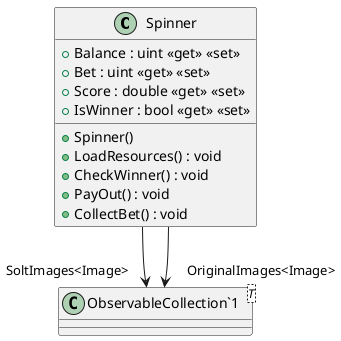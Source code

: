 @startuml
class Spinner {
    + Balance : uint <<get>> <<set>>
    + Bet : uint <<get>> <<set>>
    + Score : double <<get>> <<set>>
    + IsWinner : bool <<get>> <<set>>
    + Spinner()
    + LoadResources() : void
    + CheckWinner() : void
    + PayOut() : void
    + CollectBet() : void
}
class "ObservableCollection`1"<T> {
}
Spinner --> "SoltImages<Image>" "ObservableCollection`1"
Spinner --> "OriginalImages<Image>" "ObservableCollection`1"
@enduml
